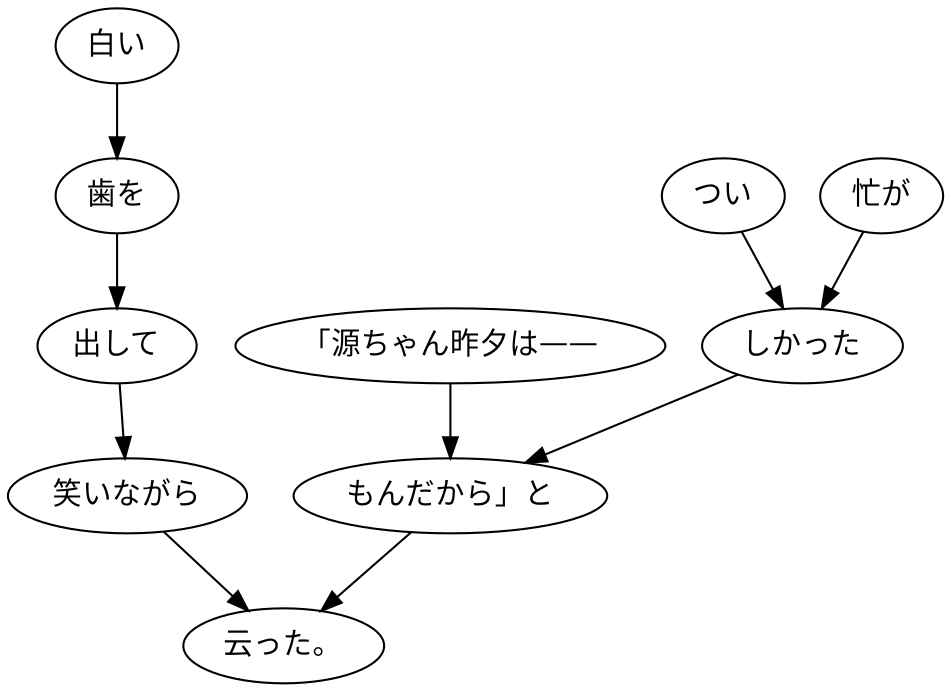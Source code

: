 digraph graph484 {
	node0 [label="白い"];
	node1 [label="歯を"];
	node2 [label="出して"];
	node3 [label="笑いながら"];
	node4 [label="「源ちゃん昨夕は——"];
	node5 [label="つい"];
	node6 [label="忙が"];
	node7 [label="しかった"];
	node8 [label="もんだから」と"];
	node9 [label="云った。"];
	node0 -> node1;
	node1 -> node2;
	node2 -> node3;
	node3 -> node9;
	node4 -> node8;
	node5 -> node7;
	node6 -> node7;
	node7 -> node8;
	node8 -> node9;
}
